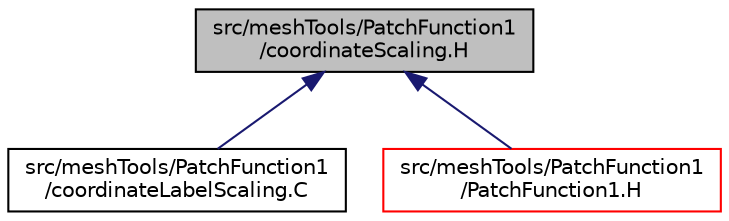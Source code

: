 digraph "src/meshTools/PatchFunction1/coordinateScaling.H"
{
  bgcolor="transparent";
  edge [fontname="Helvetica",fontsize="10",labelfontname="Helvetica",labelfontsize="10"];
  node [fontname="Helvetica",fontsize="10",shape=record];
  Node1 [label="src/meshTools/PatchFunction1\l/coordinateScaling.H",height=0.2,width=0.4,color="black", fillcolor="grey75", style="filled" fontcolor="black"];
  Node1 -> Node2 [dir="back",color="midnightblue",fontsize="10",style="solid",fontname="Helvetica"];
  Node2 [label="src/meshTools/PatchFunction1\l/coordinateLabelScaling.C",height=0.2,width=0.4,color="black",URL="$coordinateLabelScaling_8C.html"];
  Node1 -> Node3 [dir="back",color="midnightblue",fontsize="10",style="solid",fontname="Helvetica"];
  Node3 [label="src/meshTools/PatchFunction1\l/PatchFunction1.H",height=0.2,width=0.4,color="red",URL="$PatchFunction1_8H.html"];
}
